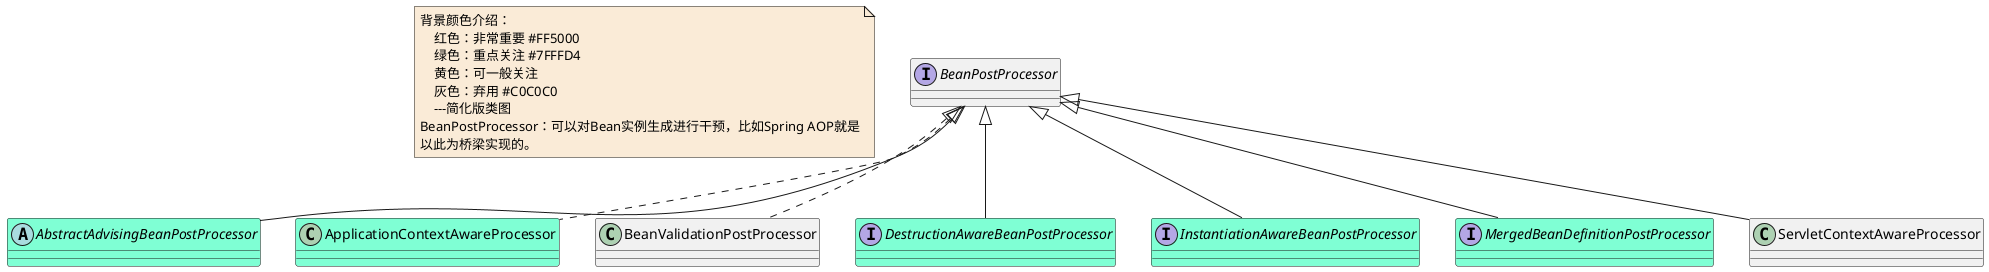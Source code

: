 @startuml

note  as N1 #FAEBD7
    背景颜色介绍：
        红色：非常重要 #FF5000
        绿色：重点关注 #7FFFD4
        黄色：可一般关注
        灰色：弃用 #C0C0C0
        ---简化版类图
    BeanPostProcessor：可以对Bean实例生成进行干预，比如Spring AOP就是
    以此为桥梁实现的。
end note

interface BeanPostProcessor
abstract class AbstractAdvisingBeanPostProcessor #7FFFD4
class ApplicationContextAwareProcessor #7FFFD4
class BeanValidationPostProcessor
interface DestructionAwareBeanPostProcessor #7FFFD4
interface InstantiationAwareBeanPostProcessor  #7FFFD4
interface MergedBeanDefinitionPostProcessor #7FFFD4
class ServletContextAwareProcessor


BeanPostProcessor <|-- AbstractAdvisingBeanPostProcessor
BeanPostProcessor <|.. ApplicationContextAwareProcessor
BeanPostProcessor <|.. BeanValidationPostProcessor
BeanPostProcessor <|-- DestructionAwareBeanPostProcessor
BeanPostProcessor <|-- InstantiationAwareBeanPostProcessor
BeanPostProcessor <|-- MergedBeanDefinitionPostProcessor
BeanPostProcessor <|-- ServletContextAwareProcessor



@enduml